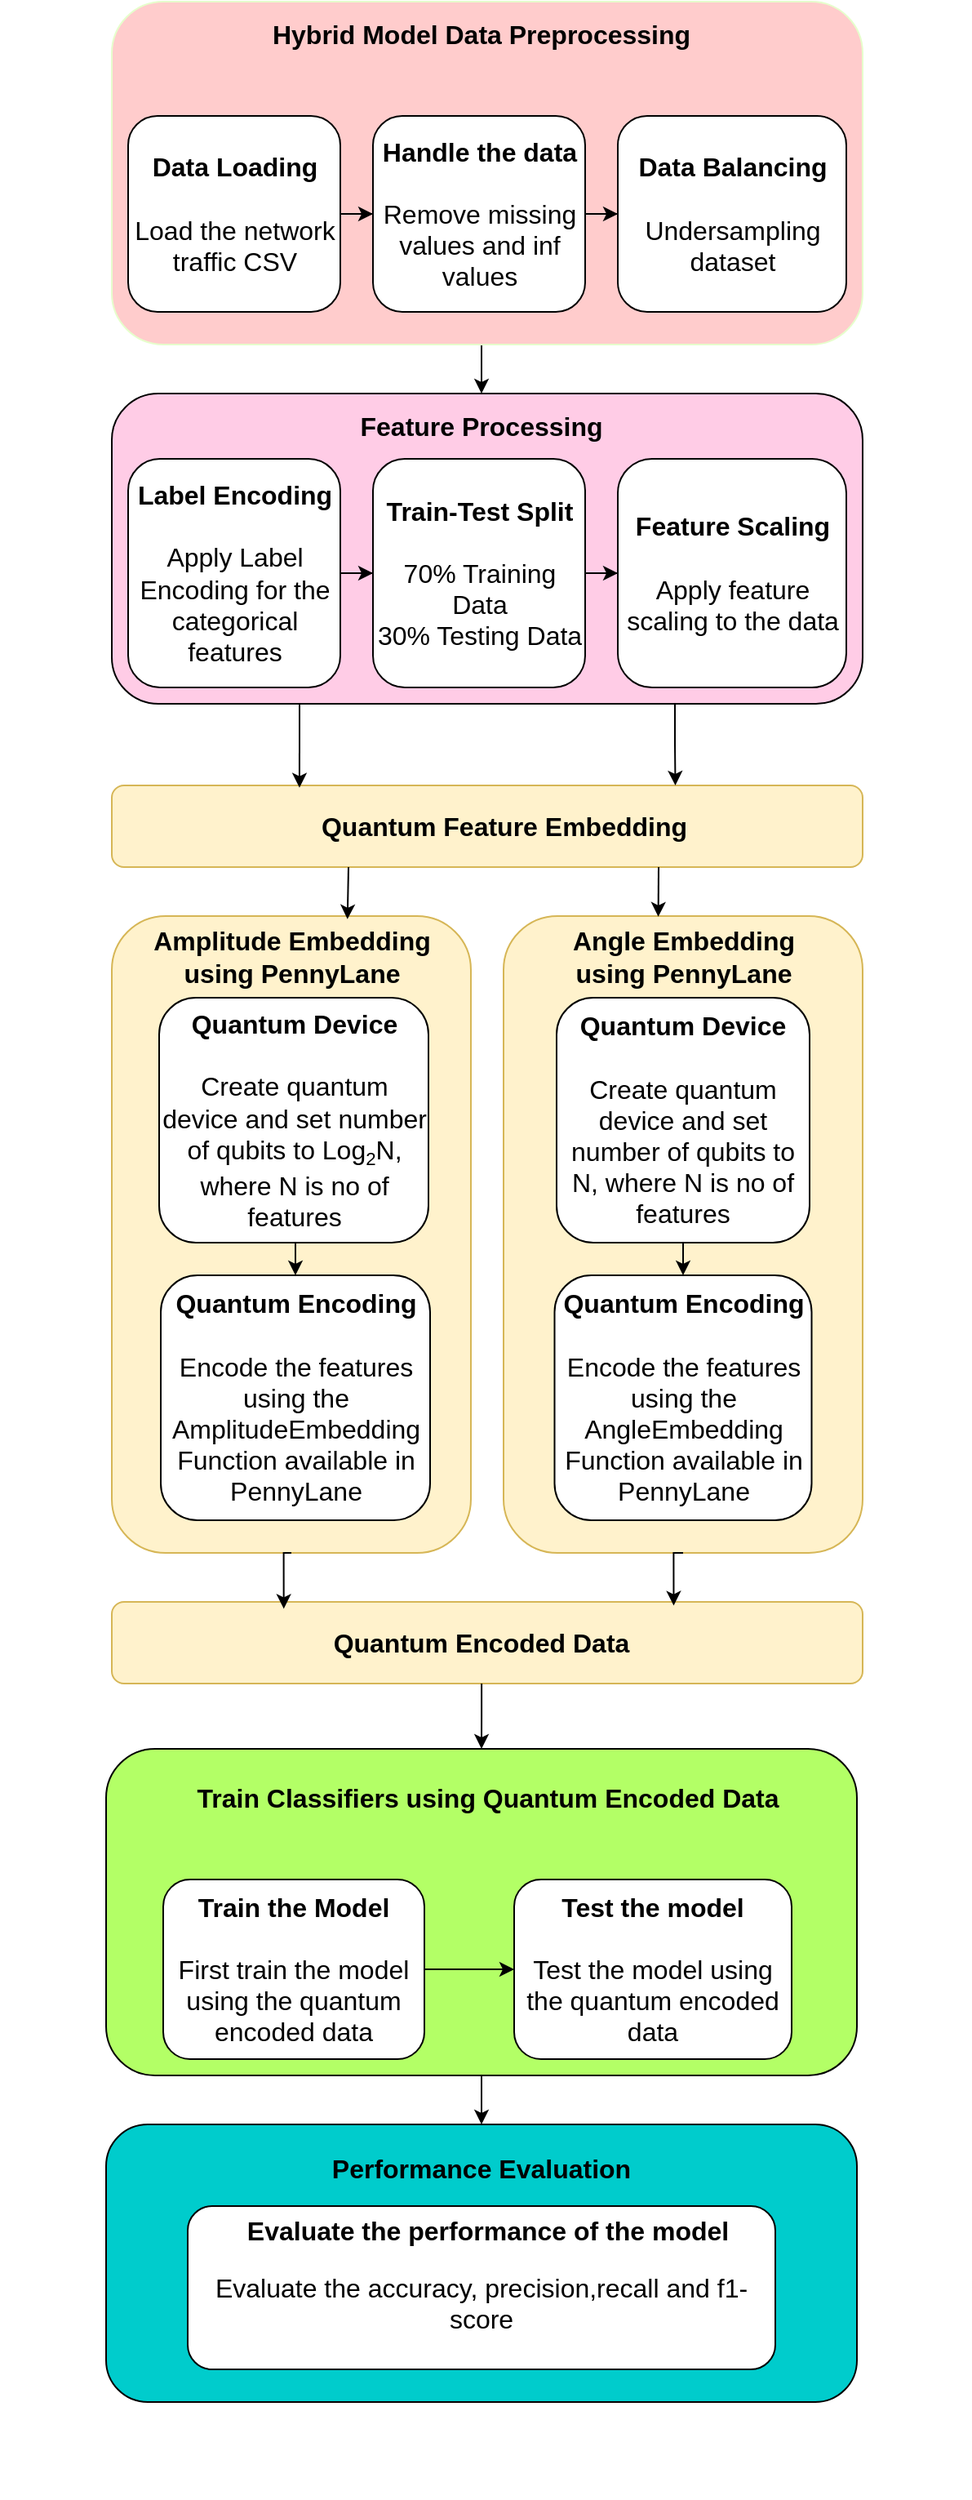 <mxfile version="27.0.3">
  <diagram name="Page-1" id="IowLkyHsUFm7hj_iNHQr">
    <mxGraphModel dx="1584" dy="878" grid="1" gridSize="10" guides="1" tooltips="1" connect="1" arrows="1" fold="1" page="1" pageScale="1" pageWidth="850" pageHeight="1100" math="0" shadow="0">
      <root>
        <mxCell id="0" />
        <mxCell id="1" parent="0" />
        <mxCell id="rroA4w5QciKg8AlWYJ8E-7" style="edgeStyle=orthogonalEdgeStyle;rounded=0;orthogonalLoop=1;jettySize=auto;html=1;exitX=0.5;exitY=1;exitDx=0;exitDy=0;entryX=0.5;entryY=0;entryDx=0;entryDy=0;fontSize=16;" parent="1" source="tHObwuz-neF_lD4l34wk-1" target="hvczIfgNtDT0wLWKjFQM-12" edge="1">
          <mxGeometry relative="1" as="geometry" />
        </mxCell>
        <mxCell id="tHObwuz-neF_lD4l34wk-1" value="" style="rounded=1;whiteSpace=wrap;html=1;fillColor=#FFCCCC;strokeColor=#E6FFCC;fontSize=16;" parent="1" vertex="1">
          <mxGeometry x="68.5" y="20" width="460" height="210" as="geometry" />
        </mxCell>
        <mxCell id="tHObwuz-neF_lD4l34wk-16" value="" style="edgeStyle=orthogonalEdgeStyle;rounded=0;orthogonalLoop=1;jettySize=auto;html=1;fontSize=16;" parent="1" source="tHObwuz-neF_lD4l34wk-2" edge="1">
          <mxGeometry relative="1" as="geometry">
            <mxPoint x="295" y="1320" as="targetPoint" />
          </mxGeometry>
        </mxCell>
        <mxCell id="tHObwuz-neF_lD4l34wk-2" value="" style="rounded=1;whiteSpace=wrap;html=1;fillColor=light-dark(#B3FF66,#FFCCFF);fontSize=16;" parent="1" vertex="1">
          <mxGeometry x="65" y="1090" width="460" height="200" as="geometry" />
        </mxCell>
        <mxCell id="tHObwuz-neF_lD4l34wk-4" value="&lt;font&gt;&lt;b&gt;Hybrid Model Data Preprocessing&lt;/b&gt;&lt;/font&gt;" style="text;html=1;align=center;verticalAlign=middle;whiteSpace=wrap;rounded=0;fontSize=16;" parent="1" vertex="1">
          <mxGeometry y="20" width="590" height="40" as="geometry" />
        </mxCell>
        <mxCell id="tHObwuz-neF_lD4l34wk-10" value="" style="edgeStyle=orthogonalEdgeStyle;rounded=0;orthogonalLoop=1;jettySize=auto;html=1;fontSize=16;" parent="1" source="tHObwuz-neF_lD4l34wk-5" target="tHObwuz-neF_lD4l34wk-7" edge="1">
          <mxGeometry relative="1" as="geometry" />
        </mxCell>
        <mxCell id="tHObwuz-neF_lD4l34wk-5" value="&lt;font&gt;&lt;b&gt;Data Loading&lt;/b&gt;&lt;/font&gt;&lt;div&gt;&lt;span&gt;&lt;b&gt;&lt;br&gt;&lt;/b&gt;&lt;/span&gt;&lt;div&gt;Load the network traffic CSV&lt;/div&gt;&lt;/div&gt;" style="rounded=1;whiteSpace=wrap;html=1;fontSize=16;" parent="1" vertex="1">
          <mxGeometry x="78.5" y="90" width="130" height="120" as="geometry" />
        </mxCell>
        <mxCell id="tHObwuz-neF_lD4l34wk-11" value="" style="edgeStyle=orthogonalEdgeStyle;rounded=0;orthogonalLoop=1;jettySize=auto;html=1;fontSize=16;" parent="1" source="tHObwuz-neF_lD4l34wk-7" target="tHObwuz-neF_lD4l34wk-8" edge="1">
          <mxGeometry relative="1" as="geometry" />
        </mxCell>
        <mxCell id="tHObwuz-neF_lD4l34wk-7" value="&lt;font&gt;&lt;b&gt;Handle the data&lt;/b&gt;&lt;/font&gt;&lt;div&gt;&lt;br&gt;&lt;/div&gt;&lt;div&gt;Remove missing values and inf values&lt;/div&gt;" style="rounded=1;whiteSpace=wrap;html=1;fontSize=16;" parent="1" vertex="1">
          <mxGeometry x="228.5" y="90" width="130" height="120" as="geometry" />
        </mxCell>
        <mxCell id="tHObwuz-neF_lD4l34wk-8" value="&lt;font&gt;&lt;b&gt;Data Balancing&lt;/b&gt;&lt;/font&gt;&lt;div&gt;&lt;br&gt;&lt;/div&gt;&lt;div&gt;Undersampling dataset&lt;/div&gt;" style="rounded=1;whiteSpace=wrap;html=1;fontSize=16;" parent="1" vertex="1">
          <mxGeometry x="378.5" y="90" width="140" height="120" as="geometry" />
        </mxCell>
        <mxCell id="5IH84X5XSTADNQ1NUQGd-1" value="&lt;b&gt;Train Classifiers using Quantum Encoded Data&lt;/b&gt;" style="text;html=1;align=center;verticalAlign=middle;whiteSpace=wrap;rounded=0;fontSize=16;" parent="1" vertex="1">
          <mxGeometry x="4.13" y="1100" width="590" height="40" as="geometry" />
        </mxCell>
        <mxCell id="5IH84X5XSTADNQ1NUQGd-4" style="edgeStyle=orthogonalEdgeStyle;rounded=0;orthogonalLoop=1;jettySize=auto;html=1;exitX=1;exitY=0.5;exitDx=0;exitDy=0;fontSize=16;" parent="1" source="5IH84X5XSTADNQ1NUQGd-2" target="5IH84X5XSTADNQ1NUQGd-3" edge="1">
          <mxGeometry relative="1" as="geometry" />
        </mxCell>
        <mxCell id="5IH84X5XSTADNQ1NUQGd-2" value="&lt;div&gt;&lt;b&gt;Train the Model&lt;/b&gt;&lt;/div&gt;&lt;br&gt;&lt;div&gt;First train the model using the quantum encoded data&lt;/div&gt;" style="rounded=1;whiteSpace=wrap;html=1;fontSize=16;" parent="1" vertex="1">
          <mxGeometry x="100" y="1170" width="160" height="110" as="geometry" />
        </mxCell>
        <mxCell id="5IH84X5XSTADNQ1NUQGd-3" value="&lt;div&gt;&lt;b&gt;Test the model&lt;/b&gt;&lt;/div&gt;&lt;div&gt;&lt;b&gt;&lt;br&gt;&lt;/b&gt;&lt;/div&gt;&lt;div&gt;Test the model using the quantum encoded data&lt;/div&gt;" style="rounded=1;whiteSpace=wrap;html=1;fontSize=16;" parent="1" vertex="1">
          <mxGeometry x="315" y="1170" width="170" height="110" as="geometry" />
        </mxCell>
        <mxCell id="hvczIfgNtDT0wLWKjFQM-11" value="" style="rounded=1;whiteSpace=wrap;html=1;fillColor=light-dark(#FFCCE6,#99FFFF);fontSize=16;" parent="1" vertex="1">
          <mxGeometry x="68.5" y="260" width="460" height="190" as="geometry" />
        </mxCell>
        <mxCell id="hvczIfgNtDT0wLWKjFQM-12" value="&lt;font&gt;&lt;b&gt;Feature Processing&lt;/b&gt;&lt;/font&gt;" style="text;html=1;align=center;verticalAlign=middle;whiteSpace=wrap;rounded=0;fontSize=16;" parent="1" vertex="1">
          <mxGeometry y="260" width="590" height="40" as="geometry" />
        </mxCell>
        <mxCell id="hvczIfgNtDT0wLWKjFQM-14" value="&lt;div&gt;&lt;b&gt;&lt;span&gt;Feature Scaling&lt;/span&gt;&lt;br&gt;&lt;/b&gt;&lt;div&gt;&lt;br&gt;&lt;/div&gt;&lt;div&gt;Apply feature scaling to the data&lt;/div&gt;&lt;/div&gt;" style="rounded=1;whiteSpace=wrap;html=1;fontSize=16;" parent="1" vertex="1">
          <mxGeometry x="378.5" y="300" width="140" height="140" as="geometry" />
        </mxCell>
        <mxCell id="fqz2EAUhRij4Ml8frbec-1" value="" style="edgeStyle=orthogonalEdgeStyle;rounded=0;orthogonalLoop=1;jettySize=auto;html=1;fontSize=16;" parent="1" source="hvczIfgNtDT0wLWKjFQM-16" target="hvczIfgNtDT0wLWKjFQM-14" edge="1">
          <mxGeometry relative="1" as="geometry" />
        </mxCell>
        <mxCell id="hvczIfgNtDT0wLWKjFQM-16" value="&lt;div&gt;&lt;span&gt;&lt;b&gt;Train-Test Split&lt;/b&gt;&lt;/span&gt;&lt;/div&gt;&lt;div&gt;&lt;br&gt;&lt;/div&gt;&lt;div&gt;70% Training Data&lt;/div&gt;&lt;div&gt;30% Testing Data&lt;/div&gt;" style="rounded=1;whiteSpace=wrap;html=1;fontSize=16;" parent="1" vertex="1">
          <mxGeometry x="228.5" y="300" width="130" height="140" as="geometry" />
        </mxCell>
        <mxCell id="fqz2EAUhRij4Ml8frbec-5" value="" style="edgeStyle=orthogonalEdgeStyle;rounded=0;orthogonalLoop=1;jettySize=auto;html=1;fontSize=16;" parent="1" source="fqz2EAUhRij4Ml8frbec-3" target="hvczIfgNtDT0wLWKjFQM-16" edge="1">
          <mxGeometry relative="1" as="geometry" />
        </mxCell>
        <mxCell id="fqz2EAUhRij4Ml8frbec-3" value="&lt;div&gt;&lt;span&gt;&lt;b&gt;Label Encoding&lt;/b&gt;&lt;/span&gt;&lt;/div&gt;&lt;div&gt;&lt;span&gt;&lt;b&gt;&lt;br&gt;&lt;/b&gt;&lt;/span&gt;&lt;/div&gt;&lt;div&gt;Apply Label Encoding for the categorical features&lt;/div&gt;" style="rounded=1;whiteSpace=wrap;html=1;fontSize=16;" parent="1" vertex="1">
          <mxGeometry x="78.5" y="300" width="130" height="140" as="geometry" />
        </mxCell>
        <mxCell id="fqz2EAUhRij4Ml8frbec-19" value="" style="rounded=1;whiteSpace=wrap;html=1;fontSize=16;" parent="1" vertex="1">
          <mxGeometry x="268.5" y="250" width="20" as="geometry" />
        </mxCell>
        <mxCell id="9GCqckJGlXRP2MBFCVZy-4" value="&lt;div&gt;&lt;br&gt;&lt;/div&gt;&lt;div&gt;&lt;br&gt;&lt;/div&gt;&lt;div&gt;&lt;br&gt;&lt;/div&gt;&lt;div&gt;&lt;b&gt;&lt;br&gt;&lt;/b&gt;&lt;/div&gt;&lt;div&gt;&lt;b&gt;Performance Evaluation&lt;/b&gt;&lt;/div&gt;&lt;div&gt;&lt;div&gt;&lt;font&gt;&lt;b&gt;&lt;br&gt;&lt;/b&gt;&lt;/font&gt;&lt;/div&gt;&lt;div&gt;&lt;font&gt;&lt;b&gt;&lt;br&gt;&lt;/b&gt;&lt;/font&gt;&lt;/div&gt;&lt;div&gt;&lt;font&gt;&lt;b&gt;&lt;br&gt;&lt;/b&gt;&lt;/font&gt;&lt;/div&gt;&lt;div&gt;&lt;font&gt;&lt;b&gt;&lt;br&gt;&lt;/b&gt;&lt;/font&gt;&lt;/div&gt;&lt;div&gt;&lt;font&gt;&lt;b&gt;&lt;br&gt;&lt;/b&gt;&lt;/font&gt;&lt;/div&gt;&lt;div&gt;&lt;font&gt;&lt;b&gt;&lt;br&gt;&lt;/b&gt;&lt;/font&gt;&lt;/div&gt;&lt;div&gt;&lt;font&gt;&lt;b&gt;&lt;br&gt;&lt;/b&gt;&lt;/font&gt;&lt;/div&gt;&lt;div&gt;&lt;font&gt;&lt;b&gt;&lt;br&gt;&lt;/b&gt;&lt;/font&gt;&lt;/div&gt;&lt;div&gt;&lt;font&gt;&lt;b&gt;&lt;br&gt;&lt;/b&gt;&lt;/font&gt;&lt;/div&gt;&lt;div&gt;&lt;br&gt;&lt;/div&gt;&lt;/div&gt;" style="rounded=1;whiteSpace=wrap;html=1;fillColor=light-dark(#00CCCC,#CCFFCC);fontSize=16;" parent="1" vertex="1">
          <mxGeometry x="65" y="1320" width="460" height="170" as="geometry" />
        </mxCell>
        <mxCell id="9GCqckJGlXRP2MBFCVZy-5" value="&lt;div&gt;&lt;br&gt;&lt;/div&gt;Evaluate the accuracy, precision,recall and f1-score" style="rounded=1;whiteSpace=wrap;html=1;fontSize=16;" parent="1" vertex="1">
          <mxGeometry x="115" y="1370" width="360" height="100" as="geometry" />
        </mxCell>
        <mxCell id="9GCqckJGlXRP2MBFCVZy-6" value="Evaluate the performance of the model" style="text;html=1;align=center;verticalAlign=middle;whiteSpace=wrap;rounded=0;fontSize=16;fontStyle=1" parent="1" vertex="1">
          <mxGeometry x="150" y="1370" width="298.25" height="30" as="geometry" />
        </mxCell>
        <mxCell id="KbNyF-SwpN6REmsCcp1_-1" value="" style="rounded=1;whiteSpace=wrap;html=1;fillColor=#fff2cc;fontSize=16;strokeColor=#d6b656;" vertex="1" parent="1">
          <mxGeometry x="68.5" y="580" width="220" height="390" as="geometry" />
        </mxCell>
        <mxCell id="KbNyF-SwpN6REmsCcp1_-2" value="" style="rounded=1;whiteSpace=wrap;html=1;fillColor=#fff2cc;fontSize=16;strokeColor=#d6b656;" vertex="1" parent="1">
          <mxGeometry x="308.5" y="580" width="220" height="390" as="geometry" />
        </mxCell>
        <mxCell id="KbNyF-SwpN6REmsCcp1_-4" value="&lt;b&gt;Amplitude Embedding using PennyLane&lt;/b&gt;" style="text;html=1;align=center;verticalAlign=middle;whiteSpace=wrap;rounded=0;fontSize=16;" vertex="1" parent="1">
          <mxGeometry x="88.5" y="580" width="180" height="50" as="geometry" />
        </mxCell>
        <mxCell id="KbNyF-SwpN6REmsCcp1_-5" value="&lt;font&gt;&lt;b&gt;Angle Embedding using PennyLane&lt;/b&gt;&lt;/font&gt;" style="text;html=1;align=center;verticalAlign=middle;whiteSpace=wrap;rounded=0;fontSize=16;" vertex="1" parent="1">
          <mxGeometry x="338.5" y="580" width="160" height="50" as="geometry" />
        </mxCell>
        <mxCell id="KbNyF-SwpN6REmsCcp1_-18" style="edgeStyle=orthogonalEdgeStyle;rounded=0;orthogonalLoop=1;jettySize=auto;html=1;exitX=0.5;exitY=1;exitDx=0;exitDy=0;entryX=0.5;entryY=0;entryDx=0;entryDy=0;" edge="1" parent="1" source="KbNyF-SwpN6REmsCcp1_-6" target="KbNyF-SwpN6REmsCcp1_-15">
          <mxGeometry relative="1" as="geometry" />
        </mxCell>
        <mxCell id="KbNyF-SwpN6REmsCcp1_-6" value="&lt;div&gt;&lt;b&gt;Quantum Device&lt;/b&gt;&lt;/div&gt;&lt;div&gt;&lt;br&gt;&lt;/div&gt;&lt;div&gt;Create quantum device and set number of qubits to Log&lt;span style=&quot;font-size: 13.333px;&quot;&gt;&lt;sub&gt;2&lt;/sub&gt;&lt;/span&gt;N, where N is no of features&lt;/div&gt;" style="rounded=1;whiteSpace=wrap;html=1;fontSize=16;" vertex="1" parent="1">
          <mxGeometry x="97.5" y="630" width="165" height="150" as="geometry" />
        </mxCell>
        <mxCell id="KbNyF-SwpN6REmsCcp1_-10" value="" style="rounded=1;whiteSpace=wrap;html=1;fillColor=#fff2cc;fontSize=16;strokeColor=#d6b656;" vertex="1" parent="1">
          <mxGeometry x="68.5" y="500" width="460" height="50" as="geometry" />
        </mxCell>
        <mxCell id="KbNyF-SwpN6REmsCcp1_-11" value="&lt;b&gt;Quantum Feature Embedding&lt;/b&gt;" style="text;html=1;align=center;verticalAlign=middle;whiteSpace=wrap;rounded=0;fontSize=16;" vertex="1" parent="1">
          <mxGeometry x="118.5" y="500" width="380" height="50" as="geometry" />
        </mxCell>
        <mxCell id="KbNyF-SwpN6REmsCcp1_-12" value="" style="rounded=1;whiteSpace=wrap;html=1;fillColor=#fff2cc;fontSize=16;strokeColor=#d6b656;" vertex="1" parent="1">
          <mxGeometry x="68.5" y="1000" width="460" height="50" as="geometry" />
        </mxCell>
        <mxCell id="KbNyF-SwpN6REmsCcp1_-33" value="" style="edgeStyle=orthogonalEdgeStyle;rounded=0;orthogonalLoop=1;jettySize=auto;html=1;" edge="1" parent="1" source="KbNyF-SwpN6REmsCcp1_-13" target="tHObwuz-neF_lD4l34wk-2">
          <mxGeometry relative="1" as="geometry" />
        </mxCell>
        <mxCell id="KbNyF-SwpN6REmsCcp1_-13" value="&lt;b&gt;Quantum Encoded Data&lt;/b&gt;" style="text;html=1;align=center;verticalAlign=middle;whiteSpace=wrap;rounded=0;fontSize=16;" vertex="1" parent="1">
          <mxGeometry x="163.87" y="1000" width="262.25" height="50" as="geometry" />
        </mxCell>
        <mxCell id="KbNyF-SwpN6REmsCcp1_-19" style="edgeStyle=orthogonalEdgeStyle;rounded=0;orthogonalLoop=1;jettySize=auto;html=1;exitX=0.5;exitY=1;exitDx=0;exitDy=0;entryX=0.5;entryY=0;entryDx=0;entryDy=0;" edge="1" parent="1" source="KbNyF-SwpN6REmsCcp1_-14" target="KbNyF-SwpN6REmsCcp1_-16">
          <mxGeometry relative="1" as="geometry" />
        </mxCell>
        <mxCell id="KbNyF-SwpN6REmsCcp1_-14" value="&lt;div&gt;&lt;b&gt;Quantum Device&lt;/b&gt;&lt;/div&gt;&lt;div&gt;&lt;br&gt;&lt;/div&gt;&lt;div&gt;Create quantum device and set number of qubits to N, where N is no of features&lt;/div&gt;" style="rounded=1;whiteSpace=wrap;html=1;fontSize=16;" vertex="1" parent="1">
          <mxGeometry x="341" y="630" width="155" height="150" as="geometry" />
        </mxCell>
        <mxCell id="KbNyF-SwpN6REmsCcp1_-15" value="&lt;div&gt;&lt;b&gt;Quantum Encoding&lt;/b&gt;&lt;/div&gt;&lt;div&gt;&lt;br&gt;&lt;/div&gt;&lt;div&gt;Encode the features using the AmplitudeEmbedding Function available in PennyLane&lt;/div&gt;" style="rounded=1;whiteSpace=wrap;html=1;fontSize=16;" vertex="1" parent="1">
          <mxGeometry x="98.5" y="800" width="165" height="150" as="geometry" />
        </mxCell>
        <mxCell id="KbNyF-SwpN6REmsCcp1_-16" value="&lt;div&gt;&lt;b&gt;Quantum Encoding&lt;/b&gt;&lt;/div&gt;&lt;div&gt;&lt;br&gt;&lt;/div&gt;&lt;div&gt;Encode the features using the AngleEmbedding Function available in PennyLane&lt;/div&gt;" style="rounded=1;whiteSpace=wrap;html=1;fontSize=16;" vertex="1" parent="1">
          <mxGeometry x="339.75" y="800" width="157.5" height="150" as="geometry" />
        </mxCell>
        <mxCell id="KbNyF-SwpN6REmsCcp1_-20" style="edgeStyle=orthogonalEdgeStyle;rounded=0;orthogonalLoop=1;jettySize=auto;html=1;exitX=0.25;exitY=1;exitDx=0;exitDy=0;entryX=0.171;entryY=0.027;entryDx=0;entryDy=0;entryPerimeter=0;" edge="1" parent="1" source="hvczIfgNtDT0wLWKjFQM-11" target="KbNyF-SwpN6REmsCcp1_-11">
          <mxGeometry relative="1" as="geometry" />
        </mxCell>
        <mxCell id="KbNyF-SwpN6REmsCcp1_-21" style="edgeStyle=orthogonalEdgeStyle;rounded=0;orthogonalLoop=1;jettySize=auto;html=1;exitX=0.75;exitY=1;exitDx=0;exitDy=0;entryX=0.777;entryY=0;entryDx=0;entryDy=0;entryPerimeter=0;" edge="1" parent="1" source="hvczIfgNtDT0wLWKjFQM-11" target="KbNyF-SwpN6REmsCcp1_-11">
          <mxGeometry relative="1" as="geometry" />
        </mxCell>
        <mxCell id="KbNyF-SwpN6REmsCcp1_-25" style="edgeStyle=orthogonalEdgeStyle;rounded=0;orthogonalLoop=1;jettySize=auto;html=1;exitX=0.75;exitY=1;exitDx=0;exitDy=0;entryX=0.405;entryY=0.008;entryDx=0;entryDy=0;entryPerimeter=0;" edge="1" parent="1" source="KbNyF-SwpN6REmsCcp1_-11" target="KbNyF-SwpN6REmsCcp1_-5">
          <mxGeometry relative="1" as="geometry" />
        </mxCell>
        <mxCell id="KbNyF-SwpN6REmsCcp1_-27" style="edgeStyle=orthogonalEdgeStyle;rounded=0;orthogonalLoop=1;jettySize=auto;html=1;exitX=0.5;exitY=1;exitDx=0;exitDy=0;entryX=0.229;entryY=0.084;entryDx=0;entryDy=0;entryPerimeter=0;" edge="1" parent="1" source="KbNyF-SwpN6REmsCcp1_-1" target="KbNyF-SwpN6REmsCcp1_-12">
          <mxGeometry relative="1" as="geometry" />
        </mxCell>
        <mxCell id="KbNyF-SwpN6REmsCcp1_-28" style="edgeStyle=orthogonalEdgeStyle;rounded=0;orthogonalLoop=1;jettySize=auto;html=1;exitX=0.5;exitY=1;exitDx=0;exitDy=0;entryX=0.949;entryY=0.046;entryDx=0;entryDy=0;entryPerimeter=0;" edge="1" parent="1" source="KbNyF-SwpN6REmsCcp1_-2" target="KbNyF-SwpN6REmsCcp1_-13">
          <mxGeometry relative="1" as="geometry" />
        </mxCell>
        <mxCell id="KbNyF-SwpN6REmsCcp1_-35" style="edgeStyle=orthogonalEdgeStyle;rounded=0;orthogonalLoop=1;jettySize=auto;html=1;exitX=0.25;exitY=1;exitDx=0;exitDy=0;entryX=0.691;entryY=0.038;entryDx=0;entryDy=0;entryPerimeter=0;" edge="1" parent="1" source="KbNyF-SwpN6REmsCcp1_-11" target="KbNyF-SwpN6REmsCcp1_-4">
          <mxGeometry relative="1" as="geometry" />
        </mxCell>
      </root>
    </mxGraphModel>
  </diagram>
</mxfile>
